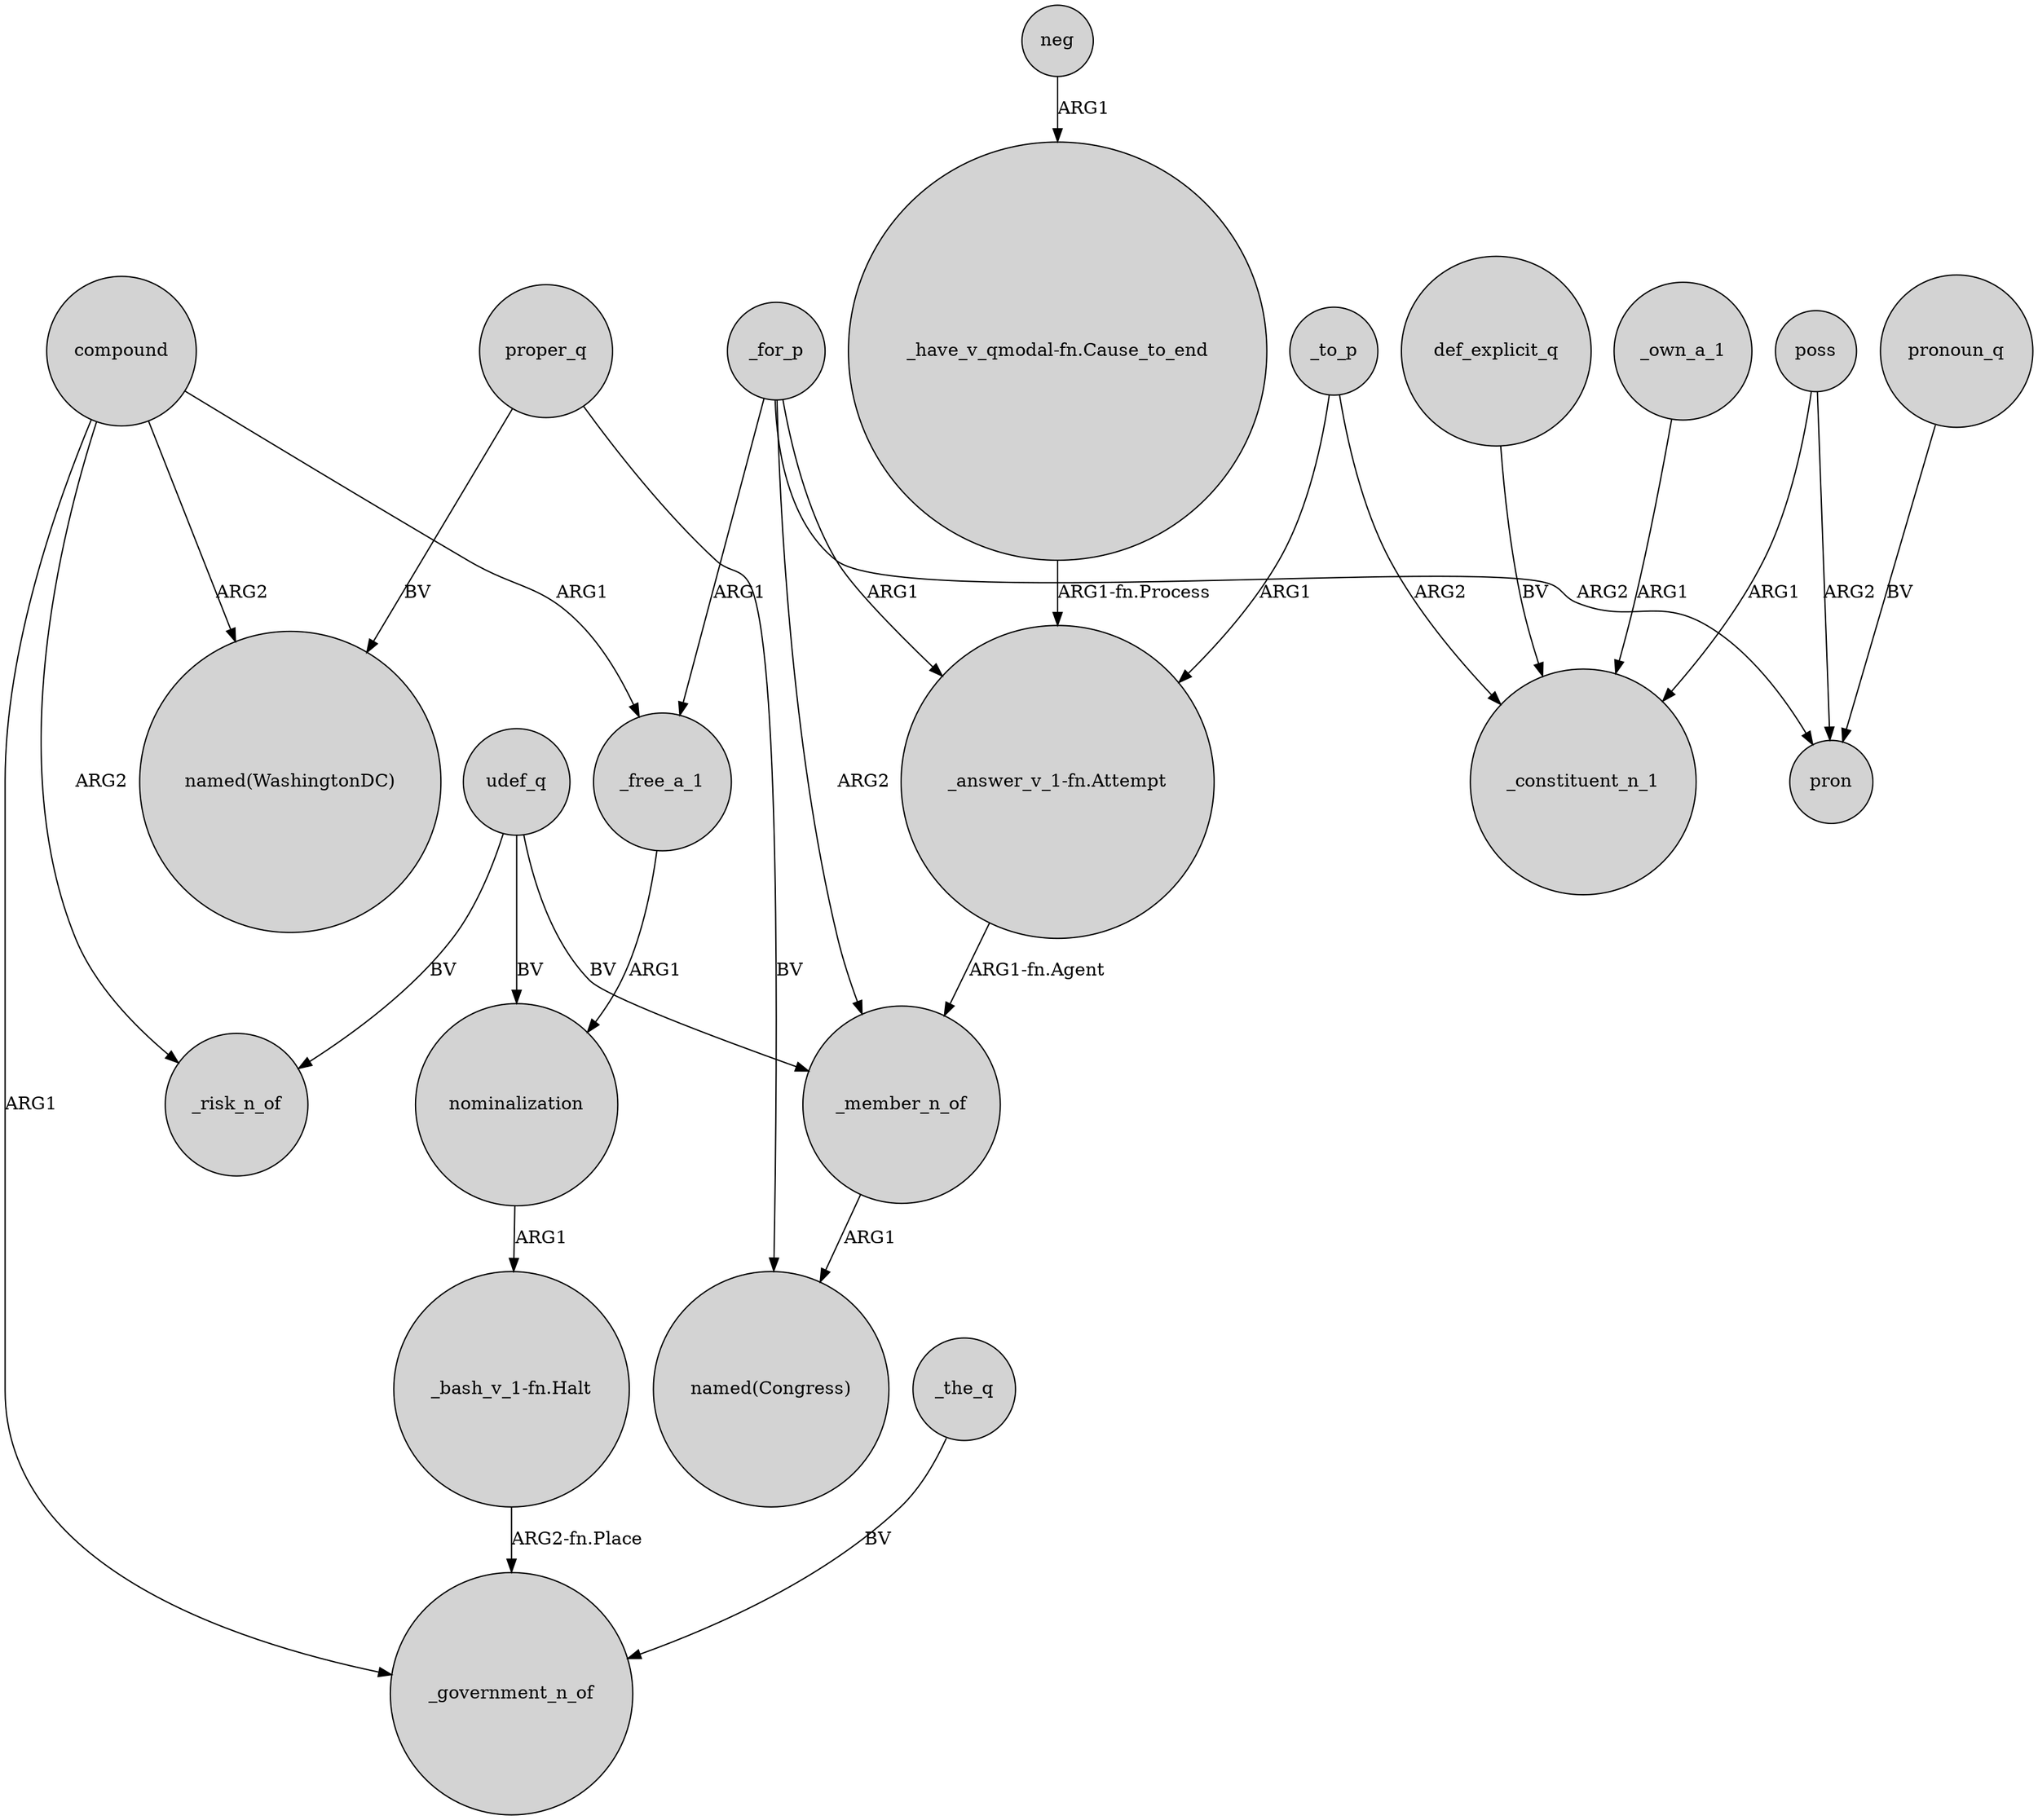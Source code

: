 digraph {
	node [shape=circle style=filled]
	proper_q -> "named(Congress)" [label=BV]
	udef_q -> _risk_n_of [label=BV]
	"_have_v_qmodal-fn.Cause_to_end" -> "_answer_v_1-fn.Attempt" [label="ARG1-fn.Process"]
	proper_q -> "named(WashingtonDC)" [label=BV]
	udef_q -> _member_n_of [label=BV]
	_to_p -> _constituent_n_1 [label=ARG2]
	_own_a_1 -> _constituent_n_1 [label=ARG1]
	_for_p -> "_answer_v_1-fn.Attempt" [label=ARG1]
	compound -> _free_a_1 [label=ARG1]
	udef_q -> nominalization [label=BV]
	neg -> "_have_v_qmodal-fn.Cause_to_end" [label=ARG1]
	_for_p -> pron [label=ARG2]
	compound -> _government_n_of [label=ARG1]
	"_answer_v_1-fn.Attempt" -> _member_n_of [label="ARG1-fn.Agent"]
	_to_p -> "_answer_v_1-fn.Attempt" [label=ARG1]
	poss -> _constituent_n_1 [label=ARG1]
	compound -> "named(WashingtonDC)" [label=ARG2]
	pronoun_q -> pron [label=BV]
	poss -> pron [label=ARG2]
	_for_p -> _member_n_of [label=ARG2]
	"_bash_v_1-fn.Halt" -> _government_n_of [label="ARG2-fn.Place"]
	_free_a_1 -> nominalization [label=ARG1]
	_the_q -> _government_n_of [label=BV]
	def_explicit_q -> _constituent_n_1 [label=BV]
	_for_p -> _free_a_1 [label=ARG1]
	_member_n_of -> "named(Congress)" [label=ARG1]
	compound -> _risk_n_of [label=ARG2]
	nominalization -> "_bash_v_1-fn.Halt" [label=ARG1]
}
